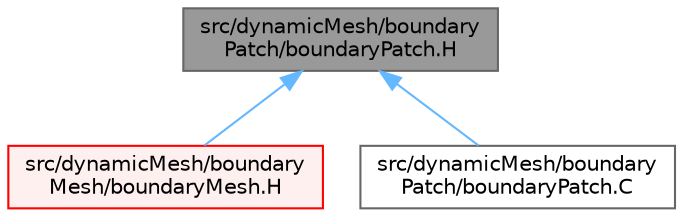 digraph "src/dynamicMesh/boundaryPatch/boundaryPatch.H"
{
 // LATEX_PDF_SIZE
  bgcolor="transparent";
  edge [fontname=Helvetica,fontsize=10,labelfontname=Helvetica,labelfontsize=10];
  node [fontname=Helvetica,fontsize=10,shape=box,height=0.2,width=0.4];
  Node1 [id="Node000001",label="src/dynamicMesh/boundary\lPatch/boundaryPatch.H",height=0.2,width=0.4,color="gray40", fillcolor="grey60", style="filled", fontcolor="black",tooltip=" "];
  Node1 -> Node2 [id="edge1_Node000001_Node000002",dir="back",color="steelblue1",style="solid",tooltip=" "];
  Node2 [id="Node000002",label="src/dynamicMesh/boundary\lMesh/boundaryMesh.H",height=0.2,width=0.4,color="red", fillcolor="#FFF0F0", style="filled",URL="$boundaryMesh_8H.html",tooltip=" "];
  Node1 -> Node4 [id="edge2_Node000001_Node000004",dir="back",color="steelblue1",style="solid",tooltip=" "];
  Node4 [id="Node000004",label="src/dynamicMesh/boundary\lPatch/boundaryPatch.C",height=0.2,width=0.4,color="grey40", fillcolor="white", style="filled",URL="$boundaryPatch_8C.html",tooltip=" "];
}
